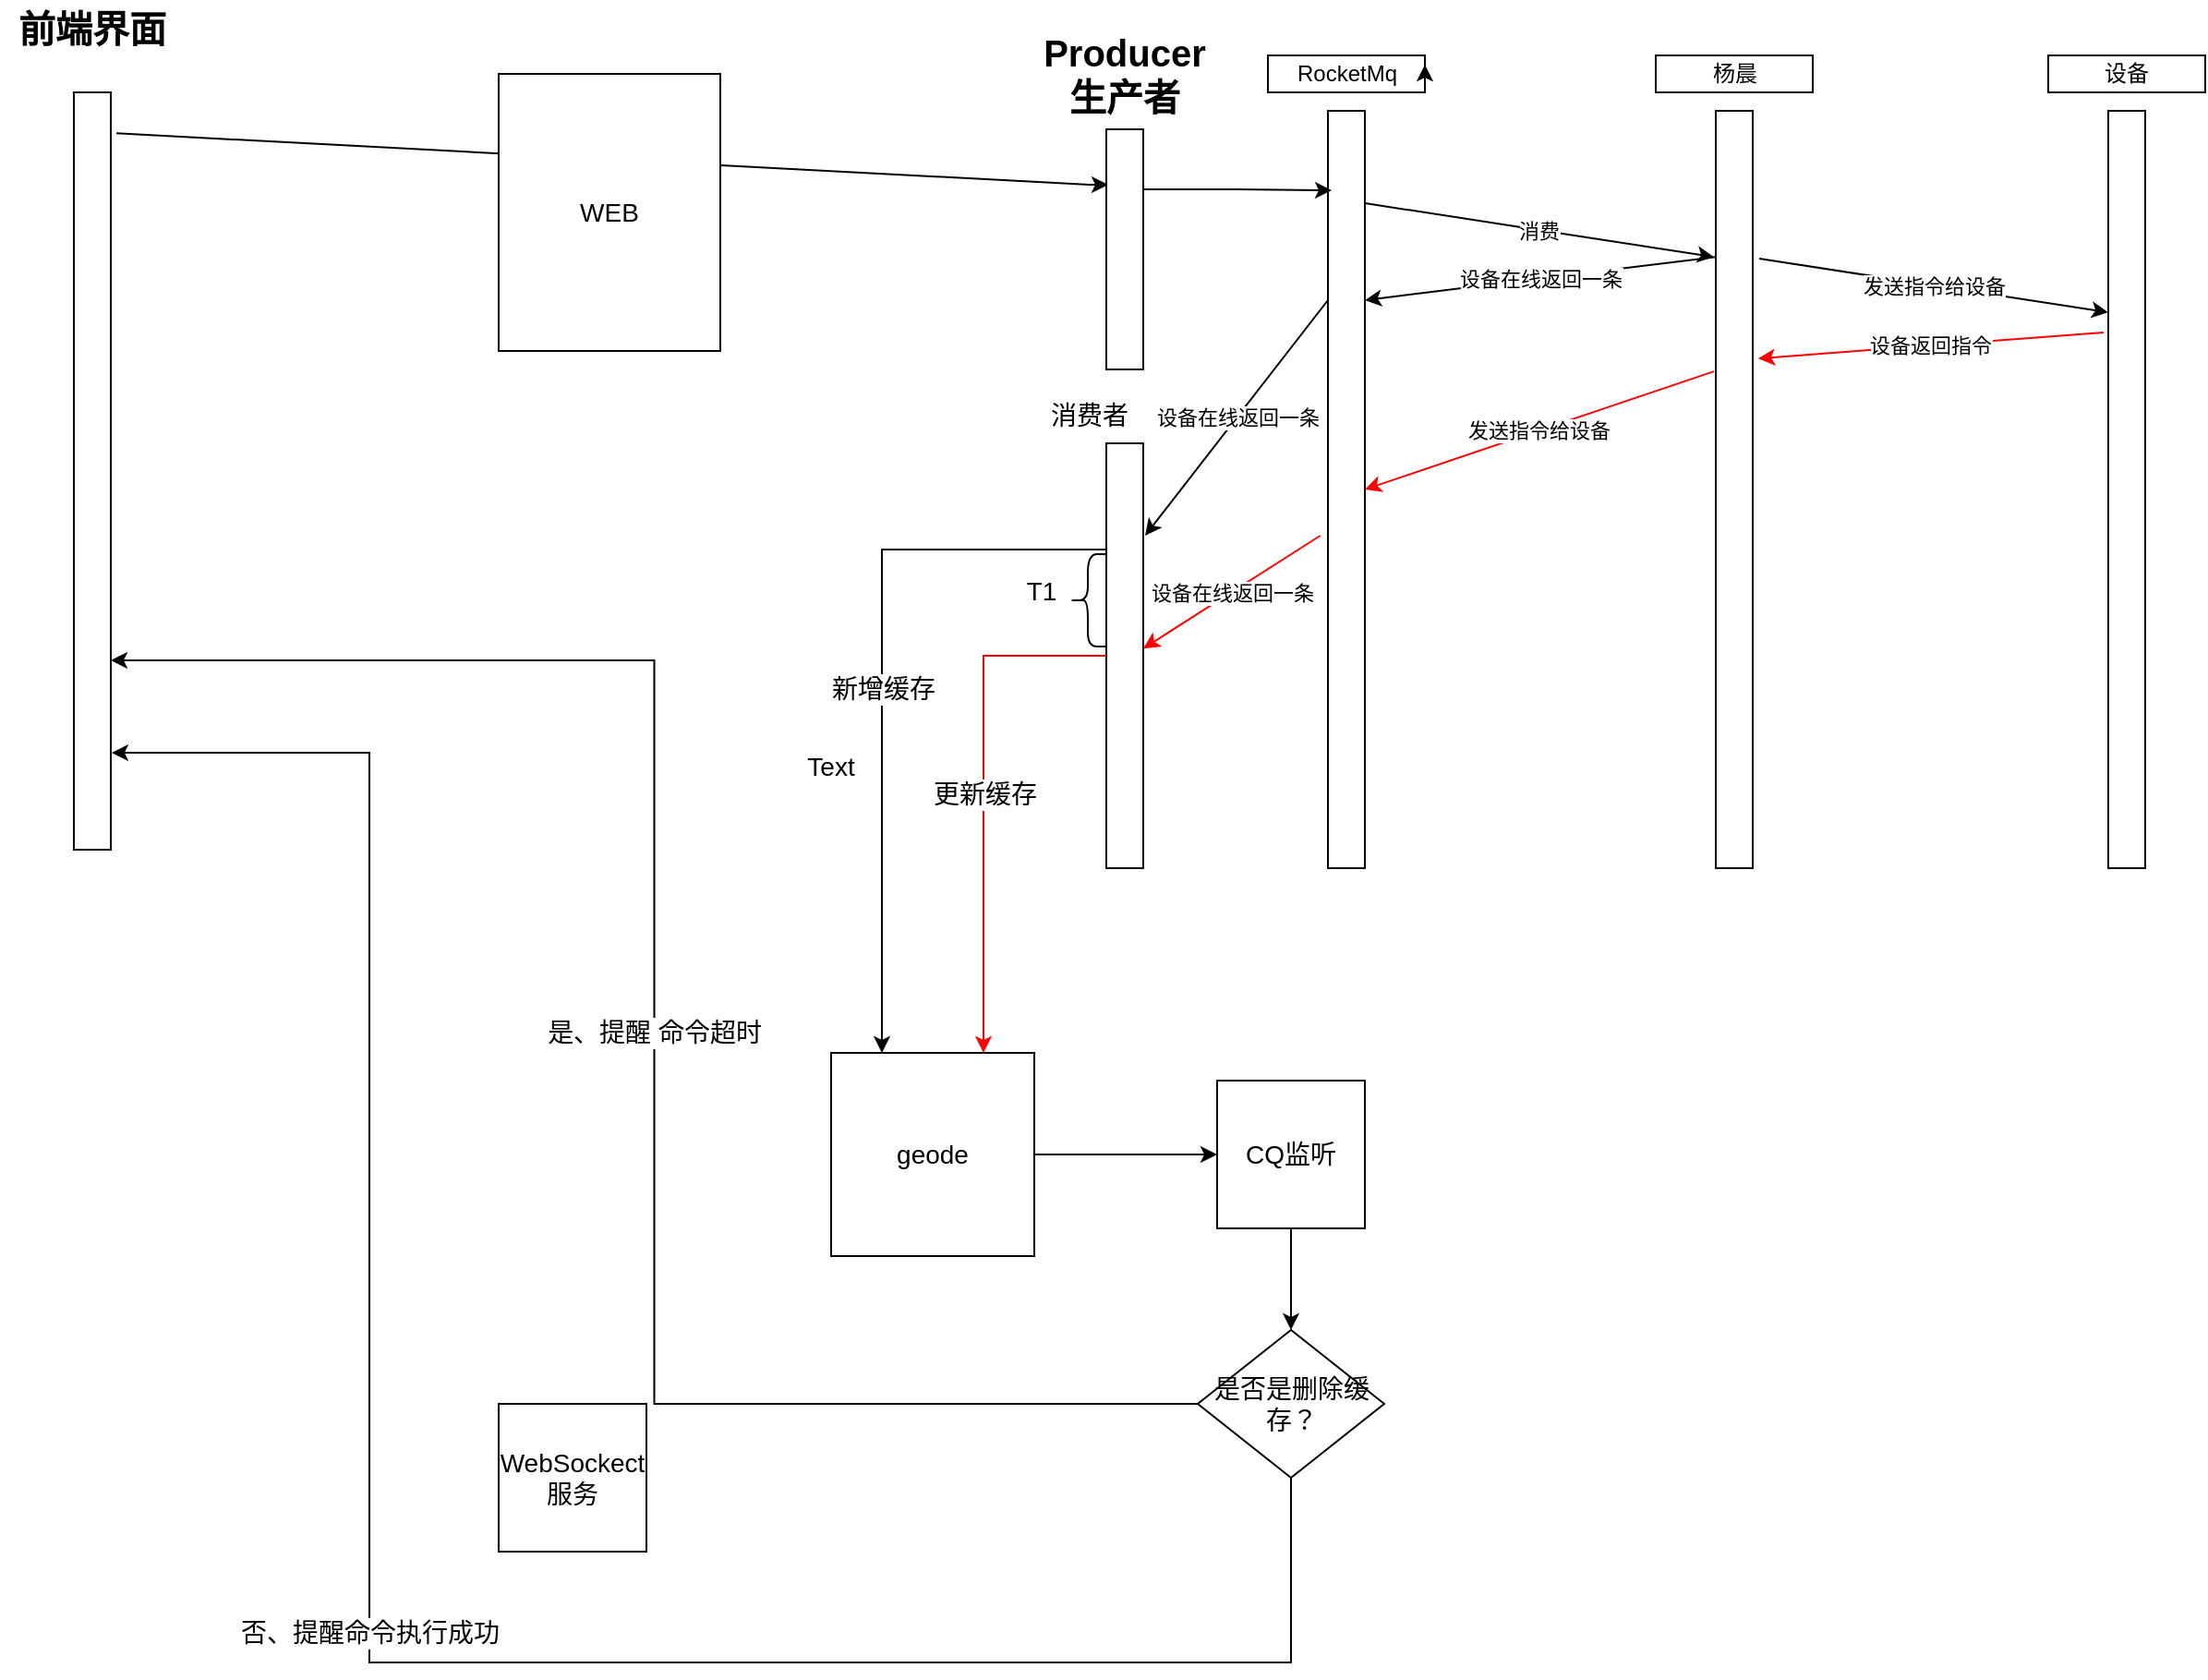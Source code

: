 <mxfile version="20.5.1" type="github">
  <diagram name="Page-1" id="74e2e168-ea6b-b213-b513-2b3c1d86103e">
    <mxGraphModel dx="2522" dy="794" grid="1" gridSize="10" guides="1" tooltips="1" connect="1" arrows="1" fold="1" page="1" pageScale="1" pageWidth="1100" pageHeight="850" background="none" math="0" shadow="0">
      <root>
        <mxCell id="0" />
        <mxCell id="1" parent="0" />
        <mxCell id="UV4veWWtO02-F0cniwVC-3" value="" style="rounded=0;whiteSpace=wrap;html=1;" vertex="1" parent="1">
          <mxGeometry x="-220" y="170" width="20" height="410" as="geometry" />
        </mxCell>
        <mxCell id="UV4veWWtO02-F0cniwVC-6" value="发送指令" style="endArrow=classic;html=1;rounded=0;exitX=1.15;exitY=0.054;exitDx=0;exitDy=0;exitPerimeter=0;entryX=0.05;entryY=0.231;entryDx=0;entryDy=0;entryPerimeter=0;" edge="1" parent="1" source="UV4veWWtO02-F0cniwVC-3" target="UV4veWWtO02-F0cniwVC-33">
          <mxGeometry width="50" height="50" relative="1" as="geometry">
            <mxPoint x="520" y="430" as="sourcePoint" />
            <mxPoint x="370" y="360" as="targetPoint" />
            <Array as="points">
              <mxPoint x="330" y="220" />
            </Array>
          </mxGeometry>
        </mxCell>
        <mxCell id="UV4veWWtO02-F0cniwVC-8" value="" style="rounded=0;whiteSpace=wrap;html=1;" vertex="1" parent="1">
          <mxGeometry x="459" y="180" width="20" height="410" as="geometry" />
        </mxCell>
        <mxCell id="UV4veWWtO02-F0cniwVC-9" value="RocketMq" style="rounded=0;whiteSpace=wrap;html=1;" vertex="1" parent="1">
          <mxGeometry x="426.5" y="150" width="85" height="20" as="geometry" />
        </mxCell>
        <mxCell id="UV4veWWtO02-F0cniwVC-10" value="" style="rounded=0;whiteSpace=wrap;html=1;" vertex="1" parent="1">
          <mxGeometry x="669" y="180" width="20" height="410" as="geometry" />
        </mxCell>
        <mxCell id="UV4veWWtO02-F0cniwVC-12" value="杨晨" style="rounded=0;whiteSpace=wrap;html=1;" vertex="1" parent="1">
          <mxGeometry x="636.5" y="150" width="85" height="20" as="geometry" />
        </mxCell>
        <mxCell id="UV4veWWtO02-F0cniwVC-13" value="" style="rounded=0;whiteSpace=wrap;html=1;" vertex="1" parent="1">
          <mxGeometry x="881.5" y="180" width="20" height="410" as="geometry" />
        </mxCell>
        <mxCell id="UV4veWWtO02-F0cniwVC-14" value="设备" style="rounded=0;whiteSpace=wrap;html=1;" vertex="1" parent="1">
          <mxGeometry x="849" y="150" width="85" height="20" as="geometry" />
        </mxCell>
        <mxCell id="UV4veWWtO02-F0cniwVC-17" value="消费" style="endArrow=classic;html=1;rounded=0;exitX=1.15;exitY=0.054;exitDx=0;exitDy=0;exitPerimeter=0;entryX=-0.05;entryY=0.193;entryDx=0;entryDy=0;entryPerimeter=0;" edge="1" parent="1" target="UV4veWWtO02-F0cniwVC-10">
          <mxGeometry width="50" height="50" relative="1" as="geometry">
            <mxPoint x="479" y="230" as="sourcePoint" />
            <mxPoint x="736" y="257.88" as="targetPoint" />
          </mxGeometry>
        </mxCell>
        <mxCell id="UV4veWWtO02-F0cniwVC-18" value="设备在线返回一条" style="endArrow=classic;html=1;rounded=0;entryX=1;entryY=0.25;entryDx=0;entryDy=0;exitX=0;exitY=0.193;exitDx=0;exitDy=0;exitPerimeter=0;" edge="1" parent="1" source="UV4veWWtO02-F0cniwVC-10" target="UV4veWWtO02-F0cniwVC-8">
          <mxGeometry width="50" height="50" relative="1" as="geometry">
            <mxPoint x="669" y="270" as="sourcePoint" />
            <mxPoint x="878" y="289.13" as="targetPoint" />
          </mxGeometry>
        </mxCell>
        <mxCell id="UV4veWWtO02-F0cniwVC-19" value="发送指令给设备" style="endArrow=classic;html=1;rounded=0;exitX=1.15;exitY=0.054;exitDx=0;exitDy=0;exitPerimeter=0;entryX=-0.05;entryY=0.193;entryDx=0;entryDy=0;entryPerimeter=0;" edge="1" parent="1">
          <mxGeometry width="50" height="50" relative="1" as="geometry">
            <mxPoint x="692.5" y="260" as="sourcePoint" />
            <mxPoint x="881.5" y="289.13" as="targetPoint" />
          </mxGeometry>
        </mxCell>
        <mxCell id="UV4veWWtO02-F0cniwVC-20" value="设备返回指令" style="endArrow=classic;html=1;rounded=0;entryX=1.15;entryY=0.327;entryDx=0;entryDy=0;entryPerimeter=0;strokeColor=#FF0000;" edge="1" parent="1" target="UV4veWWtO02-F0cniwVC-10">
          <mxGeometry width="50" height="50" relative="1" as="geometry">
            <mxPoint x="879" y="300" as="sourcePoint" />
            <mxPoint x="881.5" y="379.13" as="targetPoint" />
          </mxGeometry>
        </mxCell>
        <mxCell id="UV4veWWtO02-F0cniwVC-21" value="发送指令给设备" style="endArrow=classic;html=1;rounded=0;entryX=1;entryY=0.5;entryDx=0;entryDy=0;exitX=-0.05;exitY=0.344;exitDx=0;exitDy=0;exitPerimeter=0;strokeColor=#FF0000;" edge="1" parent="1" source="UV4veWWtO02-F0cniwVC-10" target="UV4veWWtO02-F0cniwVC-8">
          <mxGeometry width="50" height="50" relative="1" as="geometry">
            <mxPoint x="889" y="310" as="sourcePoint" />
            <mxPoint x="702" y="324.07" as="targetPoint" />
          </mxGeometry>
        </mxCell>
        <mxCell id="UV4veWWtO02-F0cniwVC-26" value="前端界面" style="text;html=1;strokeColor=none;fillColor=none;align=center;verticalAlign=middle;whiteSpace=wrap;rounded=0;fontSize=20;fontStyle=1" vertex="1" parent="1">
          <mxGeometry x="-260" y="120" width="100" height="30" as="geometry" />
        </mxCell>
        <mxCell id="UV4veWWtO02-F0cniwVC-62" style="edgeStyle=orthogonalEdgeStyle;rounded=0;orthogonalLoop=1;jettySize=auto;html=1;exitX=1;exitY=0.25;exitDx=0;exitDy=0;entryX=0.1;entryY=0.105;entryDx=0;entryDy=0;entryPerimeter=0;fontSize=14;" edge="1" parent="1" source="UV4veWWtO02-F0cniwVC-33" target="UV4veWWtO02-F0cniwVC-8">
          <mxGeometry relative="1" as="geometry" />
        </mxCell>
        <mxCell id="UV4veWWtO02-F0cniwVC-33" value="" style="rounded=0;whiteSpace=wrap;html=1;fontSize=14;" vertex="1" parent="1">
          <mxGeometry x="339" y="190" width="20" height="130" as="geometry" />
        </mxCell>
        <mxCell id="UV4veWWtO02-F0cniwVC-37" value="Producer生产者" style="text;html=1;strokeColor=none;fillColor=none;align=center;verticalAlign=middle;whiteSpace=wrap;rounded=0;fontSize=20;fontStyle=1" vertex="1" parent="1">
          <mxGeometry x="299" y="145" width="100" height="30" as="geometry" />
        </mxCell>
        <mxCell id="UV4veWWtO02-F0cniwVC-53" value="新增缓存" style="edgeStyle=orthogonalEdgeStyle;rounded=0;orthogonalLoop=1;jettySize=auto;html=1;exitX=0;exitY=0.25;exitDx=0;exitDy=0;entryX=0.25;entryY=0;entryDx=0;entryDy=0;fontSize=14;" edge="1" parent="1" source="UV4veWWtO02-F0cniwVC-41" target="UV4veWWtO02-F0cniwVC-51">
          <mxGeometry relative="1" as="geometry" />
        </mxCell>
        <mxCell id="UV4veWWtO02-F0cniwVC-41" value="" style="rounded=0;whiteSpace=wrap;html=1;fontSize=14;" vertex="1" parent="1">
          <mxGeometry x="339" y="360" width="20" height="230" as="geometry" />
        </mxCell>
        <mxCell id="UV4veWWtO02-F0cniwVC-42" value="消费者" style="text;html=1;strokeColor=none;fillColor=none;align=center;verticalAlign=middle;whiteSpace=wrap;rounded=0;fontSize=14;" vertex="1" parent="1">
          <mxGeometry x="300" y="330" width="60" height="30" as="geometry" />
        </mxCell>
        <mxCell id="UV4veWWtO02-F0cniwVC-43" value="设备在线返回一条" style="endArrow=classic;html=1;rounded=0;exitX=0;exitY=0.25;exitDx=0;exitDy=0;" edge="1" parent="1" source="UV4veWWtO02-F0cniwVC-8">
          <mxGeometry width="50" height="50" relative="1" as="geometry">
            <mxPoint x="442.0" y="410.0" as="sourcePoint" />
            <mxPoint x="360" y="410" as="targetPoint" />
          </mxGeometry>
        </mxCell>
        <mxCell id="UV4veWWtO02-F0cniwVC-44" value="设备在线返回一条" style="endArrow=classic;html=1;rounded=0;exitX=-0.158;exitY=0.412;exitDx=0;exitDy=0;exitPerimeter=0;strokeColor=#FF0000;" edge="1" parent="1">
          <mxGeometry width="50" height="50" relative="1" as="geometry">
            <mxPoint x="454.84" y="410.0" as="sourcePoint" />
            <mxPoint x="359" y="471.08" as="targetPoint" />
          </mxGeometry>
        </mxCell>
        <mxCell id="UV4veWWtO02-F0cniwVC-61" style="edgeStyle=orthogonalEdgeStyle;rounded=0;orthogonalLoop=1;jettySize=auto;html=1;exitX=1;exitY=0.5;exitDx=0;exitDy=0;entryX=0;entryY=0.5;entryDx=0;entryDy=0;fontSize=14;" edge="1" parent="1" source="UV4veWWtO02-F0cniwVC-51" target="UV4veWWtO02-F0cniwVC-57">
          <mxGeometry relative="1" as="geometry" />
        </mxCell>
        <mxCell id="UV4veWWtO02-F0cniwVC-51" value="geode" style="whiteSpace=wrap;html=1;aspect=fixed;fontSize=14;" vertex="1" parent="1">
          <mxGeometry x="190" y="690" width="110" height="110" as="geometry" />
        </mxCell>
        <mxCell id="UV4veWWtO02-F0cniwVC-54" value="更新缓存" style="edgeStyle=orthogonalEdgeStyle;rounded=0;orthogonalLoop=1;jettySize=auto;html=1;entryX=0.75;entryY=0;entryDx=0;entryDy=0;fontSize=14;exitX=0;exitY=0.5;exitDx=0;exitDy=0;strokeColor=#FF0000;" edge="1" parent="1" source="UV4veWWtO02-F0cniwVC-41" target="UV4veWWtO02-F0cniwVC-51">
          <mxGeometry relative="1" as="geometry">
            <mxPoint x="330" y="480" as="sourcePoint" />
            <mxPoint x="220" y="700" as="targetPoint" />
          </mxGeometry>
        </mxCell>
        <mxCell id="UV4veWWtO02-F0cniwVC-59" value="是、提醒 命令超时" style="edgeStyle=orthogonalEdgeStyle;rounded=0;orthogonalLoop=1;jettySize=auto;html=1;exitX=0;exitY=0.5;exitDx=0;exitDy=0;entryX=1;entryY=0.75;entryDx=0;entryDy=0;fontSize=14;" edge="1" parent="1" source="UV4veWWtO02-F0cniwVC-56" target="UV4veWWtO02-F0cniwVC-3">
          <mxGeometry relative="1" as="geometry" />
        </mxCell>
        <mxCell id="UV4veWWtO02-F0cniwVC-60" value="否、提醒命令执行成功" style="edgeStyle=orthogonalEdgeStyle;rounded=0;orthogonalLoop=1;jettySize=auto;html=1;entryX=1.021;entryY=0.872;entryDx=0;entryDy=0;entryPerimeter=0;fontSize=14;" edge="1" parent="1" source="UV4veWWtO02-F0cniwVC-56" target="UV4veWWtO02-F0cniwVC-3">
          <mxGeometry relative="1" as="geometry">
            <Array as="points">
              <mxPoint x="439" y="1020" />
              <mxPoint x="-60" y="1020" />
              <mxPoint x="-60" y="528" />
            </Array>
          </mxGeometry>
        </mxCell>
        <mxCell id="UV4veWWtO02-F0cniwVC-56" value="是否是删除缓存？" style="rhombus;whiteSpace=wrap;html=1;fontSize=14;" vertex="1" parent="1">
          <mxGeometry x="388.5" y="840" width="101" height="80" as="geometry" />
        </mxCell>
        <mxCell id="UV4veWWtO02-F0cniwVC-58" style="edgeStyle=orthogonalEdgeStyle;rounded=0;orthogonalLoop=1;jettySize=auto;html=1;exitX=0.5;exitY=1;exitDx=0;exitDy=0;entryX=0.5;entryY=0;entryDx=0;entryDy=0;fontSize=14;" edge="1" parent="1" source="UV4veWWtO02-F0cniwVC-57" target="UV4veWWtO02-F0cniwVC-56">
          <mxGeometry relative="1" as="geometry" />
        </mxCell>
        <mxCell id="UV4veWWtO02-F0cniwVC-57" value="CQ监听" style="whiteSpace=wrap;html=1;aspect=fixed;fontSize=14;" vertex="1" parent="1">
          <mxGeometry x="399" y="705" width="80" height="80" as="geometry" />
        </mxCell>
        <mxCell id="UV4veWWtO02-F0cniwVC-63" value="WebSockect服务" style="whiteSpace=wrap;html=1;aspect=fixed;fontSize=14;" vertex="1" parent="1">
          <mxGeometry x="10" y="880" width="80" height="80" as="geometry" />
        </mxCell>
        <mxCell id="UV4veWWtO02-F0cniwVC-64" style="edgeStyle=orthogonalEdgeStyle;rounded=0;orthogonalLoop=1;jettySize=auto;html=1;exitX=1;exitY=0.5;exitDx=0;exitDy=0;entryX=1;entryY=0.25;entryDx=0;entryDy=0;fontSize=14;" edge="1" parent="1" source="UV4veWWtO02-F0cniwVC-9" target="UV4veWWtO02-F0cniwVC-9">
          <mxGeometry relative="1" as="geometry" />
        </mxCell>
        <mxCell id="UV4veWWtO02-F0cniwVC-66" value="WEB" style="rounded=0;whiteSpace=wrap;html=1;fontSize=14;" vertex="1" parent="1">
          <mxGeometry x="10" y="160" width="120" height="150" as="geometry" />
        </mxCell>
        <mxCell id="UV4veWWtO02-F0cniwVC-67" value="Text" style="text;html=1;strokeColor=none;fillColor=none;align=center;verticalAlign=middle;whiteSpace=wrap;rounded=0;fontSize=14;" vertex="1" parent="1">
          <mxGeometry x="160" y="520" width="60" height="30" as="geometry" />
        </mxCell>
        <mxCell id="UV4veWWtO02-F0cniwVC-68" value="" style="shape=curlyBracket;whiteSpace=wrap;html=1;rounded=1;fontSize=14;" vertex="1" parent="1">
          <mxGeometry x="319" y="420" width="20" height="50" as="geometry" />
        </mxCell>
        <mxCell id="UV4veWWtO02-F0cniwVC-69" value="T1" style="text;html=1;strokeColor=none;fillColor=none;align=center;verticalAlign=middle;whiteSpace=wrap;rounded=0;fontSize=14;" vertex="1" parent="1">
          <mxGeometry x="289" y="427.5" width="30" height="25" as="geometry" />
        </mxCell>
      </root>
    </mxGraphModel>
  </diagram>
</mxfile>
